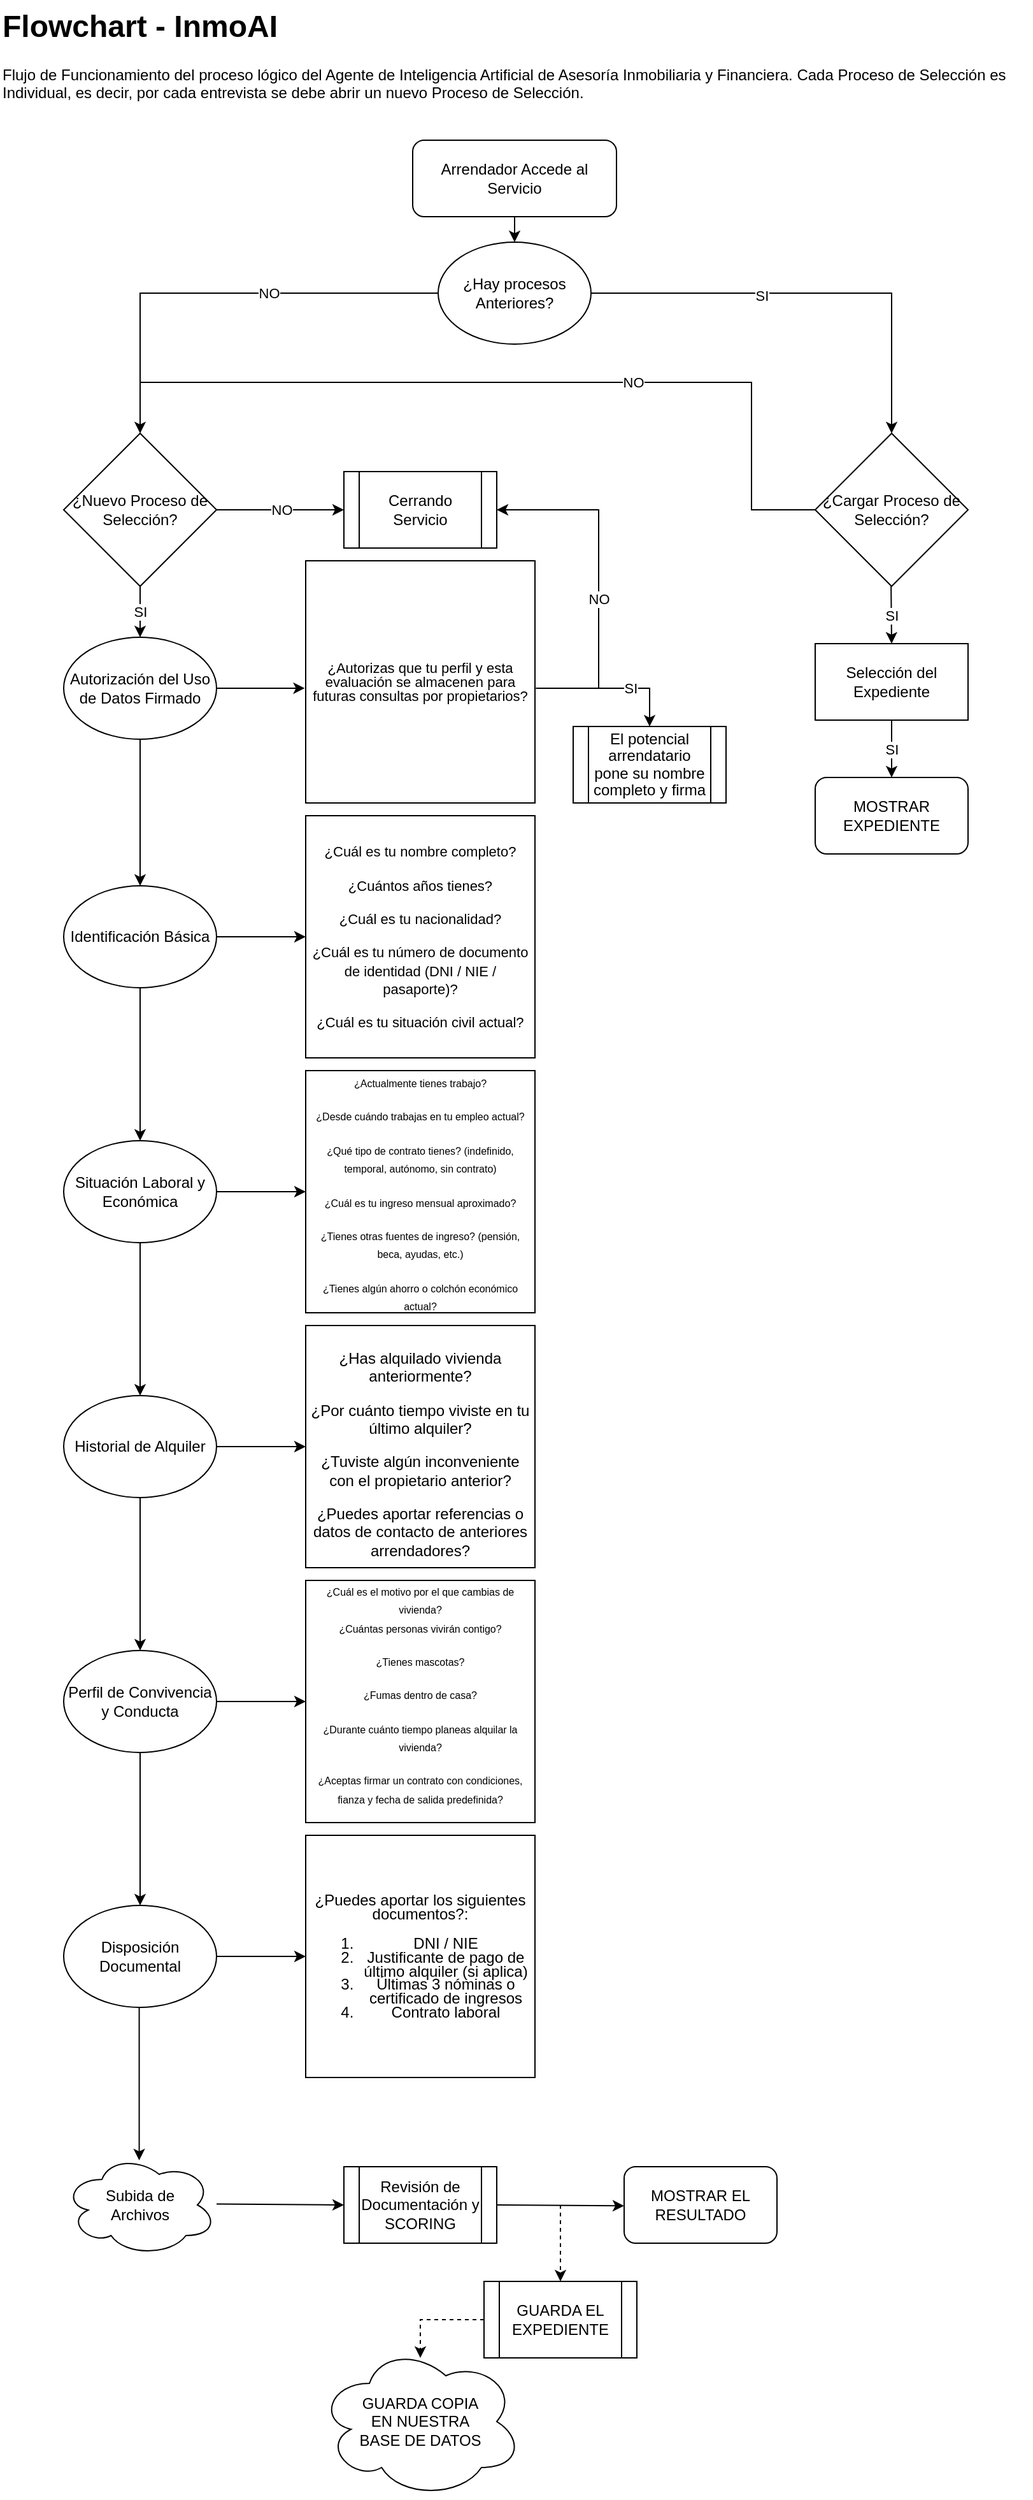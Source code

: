 <mxfile version="28.0.7" pages="2">
  <diagram name="FlowCHART - Procesos de Funcionamiento del Servicio" id="QC0WpeSIacJcMdu3eHI3">
    <mxGraphModel dx="1246" dy="683" grid="1" gridSize="10" guides="1" tooltips="1" connect="1" arrows="1" fold="1" page="1" pageScale="1" pageWidth="827" pageHeight="1169" math="0" shadow="0">
      <root>
        <mxCell id="0" />
        <mxCell id="1" parent="0" />
        <mxCell id="vxSObtCiVAilwYHKDoXp-1" value="&lt;h1 style=&quot;margin-top: 0px;&quot;&gt;Flowchart - InmoAI&lt;/h1&gt;Flujo de Funcionamiento del proceso lógico del Agente de Inteligencia Artificial de Asesoría Inmobiliaria y Financiera. Cada Proceso de Selección es Individual, es decir, por cada entrevista se debe abrir un nuevo Proceso de Selección." style="text;html=1;whiteSpace=wrap;overflow=hidden;rounded=0;" parent="1" vertex="1">
          <mxGeometry x="10" y="10" width="810" height="120" as="geometry" />
        </mxCell>
        <mxCell id="vxSObtCiVAilwYHKDoXp-2" value="Arrendador Accede al Servicio" style="rounded=1;whiteSpace=wrap;html=1;" parent="1" vertex="1">
          <mxGeometry x="334" y="120" width="160" height="60" as="geometry" />
        </mxCell>
        <mxCell id="vxSObtCiVAilwYHKDoXp-6" value="¿Nuevo Proceso de Selección?" style="rhombus;whiteSpace=wrap;html=1;" parent="1" vertex="1">
          <mxGeometry x="60" y="350" width="120" height="120" as="geometry" />
        </mxCell>
        <mxCell id="vxSObtCiVAilwYHKDoXp-7" value="" style="endArrow=classic;html=1;rounded=0;exitX=1;exitY=0.5;exitDx=0;exitDy=0;" parent="1" source="vxSObtCiVAilwYHKDoXp-6" edge="1">
          <mxGeometry width="50" height="50" relative="1" as="geometry">
            <mxPoint x="310" y="460" as="sourcePoint" />
            <mxPoint x="280" y="410" as="targetPoint" />
          </mxGeometry>
        </mxCell>
        <mxCell id="vxSObtCiVAilwYHKDoXp-8" value="&lt;div&gt;NO&lt;/div&gt;" style="edgeLabel;html=1;align=center;verticalAlign=middle;resizable=0;points=[];" parent="vxSObtCiVAilwYHKDoXp-7" vertex="1" connectable="0">
          <mxGeometry x="0.273" relative="1" as="geometry">
            <mxPoint x="-13" as="offset" />
          </mxGeometry>
        </mxCell>
        <mxCell id="vxSObtCiVAilwYHKDoXp-9" value="" style="endArrow=classic;html=1;rounded=0;exitX=1;exitY=0.5;exitDx=0;exitDy=0;" parent="1" edge="1">
          <mxGeometry width="50" height="50" relative="1" as="geometry">
            <mxPoint x="120" y="470" as="sourcePoint" />
            <mxPoint x="120" y="510" as="targetPoint" />
          </mxGeometry>
        </mxCell>
        <mxCell id="vxSObtCiVAilwYHKDoXp-10" value="&lt;div&gt;SI&lt;/div&gt;" style="edgeLabel;html=1;align=center;verticalAlign=middle;resizable=0;points=[];" parent="vxSObtCiVAilwYHKDoXp-9" vertex="1" connectable="0">
          <mxGeometry x="0.273" relative="1" as="geometry">
            <mxPoint y="-6" as="offset" />
          </mxGeometry>
        </mxCell>
        <mxCell id="vxSObtCiVAilwYHKDoXp-12" value="Cerrando Servicio" style="shape=process;whiteSpace=wrap;html=1;backgroundOutline=1;" parent="1" vertex="1">
          <mxGeometry x="280" y="380" width="120" height="60" as="geometry" />
        </mxCell>
        <mxCell id="vxSObtCiVAilwYHKDoXp-13" value="¿Hay procesos Anteriores?" style="ellipse;whiteSpace=wrap;html=1;" parent="1" vertex="1">
          <mxGeometry x="354" y="200" width="120" height="80" as="geometry" />
        </mxCell>
        <mxCell id="vxSObtCiVAilwYHKDoXp-14" value="" style="endArrow=classic;html=1;rounded=0;exitX=0;exitY=0.5;exitDx=0;exitDy=0;entryX=0.5;entryY=0;entryDx=0;entryDy=0;" parent="1" source="vxSObtCiVAilwYHKDoXp-13" target="vxSObtCiVAilwYHKDoXp-6" edge="1">
          <mxGeometry width="50" height="50" relative="1" as="geometry">
            <mxPoint x="260" y="280" as="sourcePoint" />
            <mxPoint x="120" y="240" as="targetPoint" />
            <Array as="points">
              <mxPoint x="120" y="240" />
            </Array>
          </mxGeometry>
        </mxCell>
        <mxCell id="vxSObtCiVAilwYHKDoXp-15" value="NO" style="edgeLabel;html=1;align=center;verticalAlign=middle;resizable=0;points=[];" parent="vxSObtCiVAilwYHKDoXp-14" vertex="1" connectable="0">
          <mxGeometry x="-0.228" y="-1" relative="1" as="geometry">
            <mxPoint y="1" as="offset" />
          </mxGeometry>
        </mxCell>
        <mxCell id="vxSObtCiVAilwYHKDoXp-16" value="" style="endArrow=classic;html=1;rounded=0;exitX=1;exitY=0.5;exitDx=0;exitDy=0;" parent="1" source="vxSObtCiVAilwYHKDoXp-13" edge="1">
          <mxGeometry width="50" height="50" relative="1" as="geometry">
            <mxPoint x="530" y="210" as="sourcePoint" />
            <mxPoint x="710" y="350" as="targetPoint" />
            <Array as="points">
              <mxPoint x="710" y="240" />
            </Array>
          </mxGeometry>
        </mxCell>
        <mxCell id="vxSObtCiVAilwYHKDoXp-17" value="SI" style="edgeLabel;html=1;align=center;verticalAlign=middle;resizable=0;points=[];" parent="vxSObtCiVAilwYHKDoXp-16" vertex="1" connectable="0">
          <mxGeometry x="-0.228" y="-1" relative="1" as="geometry">
            <mxPoint y="1" as="offset" />
          </mxGeometry>
        </mxCell>
        <mxCell id="vxSObtCiVAilwYHKDoXp-18" value="¿Cargar Proceso de Selección?" style="rhombus;whiteSpace=wrap;html=1;" parent="1" vertex="1">
          <mxGeometry x="650" y="350" width="120" height="120" as="geometry" />
        </mxCell>
        <mxCell id="vxSObtCiVAilwYHKDoXp-19" value="" style="endArrow=none;html=1;rounded=0;exitX=0;exitY=0.5;exitDx=0;exitDy=0;endFill=0;" parent="1" source="vxSObtCiVAilwYHKDoXp-18" edge="1">
          <mxGeometry width="50" height="50" relative="1" as="geometry">
            <mxPoint x="594" y="230" as="sourcePoint" />
            <mxPoint x="120" y="310" as="targetPoint" />
            <Array as="points">
              <mxPoint x="600" y="410" />
              <mxPoint x="600" y="310" />
            </Array>
          </mxGeometry>
        </mxCell>
        <mxCell id="vxSObtCiVAilwYHKDoXp-20" value="NO" style="edgeLabel;html=1;align=center;verticalAlign=middle;resizable=0;points=[];" parent="vxSObtCiVAilwYHKDoXp-19" vertex="1" connectable="0">
          <mxGeometry x="-0.228" y="-1" relative="1" as="geometry">
            <mxPoint y="1" as="offset" />
          </mxGeometry>
        </mxCell>
        <mxCell id="vxSObtCiVAilwYHKDoXp-21" value="" style="endArrow=classic;html=1;rounded=0;exitX=1;exitY=0.5;exitDx=0;exitDy=0;entryX=0.5;entryY=0;entryDx=0;entryDy=0;" parent="1" edge="1" target="l1tuXILQuJIKpenNVEcj-8">
          <mxGeometry width="50" height="50" relative="1" as="geometry">
            <mxPoint x="709.58" y="470" as="sourcePoint" />
            <mxPoint x="709.58" y="510" as="targetPoint" />
          </mxGeometry>
        </mxCell>
        <mxCell id="vxSObtCiVAilwYHKDoXp-22" value="&lt;div&gt;SI&lt;/div&gt;" style="edgeLabel;html=1;align=center;verticalAlign=middle;resizable=0;points=[];" parent="vxSObtCiVAilwYHKDoXp-21" vertex="1" connectable="0">
          <mxGeometry x="0.273" relative="1" as="geometry">
            <mxPoint y="-6" as="offset" />
          </mxGeometry>
        </mxCell>
        <mxCell id="vxSObtCiVAilwYHKDoXp-23" value="" style="endArrow=classic;html=1;rounded=0;exitX=0.5;exitY=1;exitDx=0;exitDy=0;entryX=0.5;entryY=0;entryDx=0;entryDy=0;" parent="1" source="vxSObtCiVAilwYHKDoXp-2" target="vxSObtCiVAilwYHKDoXp-13" edge="1">
          <mxGeometry width="50" height="50" relative="1" as="geometry">
            <mxPoint x="310" y="380" as="sourcePoint" />
            <mxPoint x="360" y="330" as="targetPoint" />
          </mxGeometry>
        </mxCell>
        <mxCell id="l1tuXILQuJIKpenNVEcj-1" value="&lt;p data-end=&quot;650&quot; data-start=&quot;622&quot;&gt;&lt;font style=&quot;font-size: 11px;&quot;&gt;¿Cuál es tu nombre completo?&lt;/font&gt;&lt;/p&gt;&lt;p data-end=&quot;675&quot; data-start=&quot;654&quot;&gt;&lt;font style=&quot;font-size: 11px;&quot;&gt;¿Cuántos años tienes?&lt;/font&gt;&lt;/p&gt;&lt;p data-end=&quot;704&quot; data-start=&quot;679&quot;&gt;&lt;font style=&quot;font-size: 11px;&quot;&gt;¿Cuál es tu nacionalidad?&lt;/font&gt;&lt;/p&gt;&lt;p data-end=&quot;777&quot; data-start=&quot;708&quot;&gt;&lt;font style=&quot;font-size: 11px;&quot;&gt;¿Cuál es tu número de documento de identidad (DNI / NIE / pasaporte)?&lt;/font&gt;&lt;/p&gt;&lt;p data-end=&quot;816&quot; data-start=&quot;781&quot;&gt;&lt;font style=&quot;font-size: 11px;&quot;&gt;¿Cuál es tu situación civil actual?&lt;/font&gt;&lt;/p&gt;" style="rounded=0;whiteSpace=wrap;html=1;align=center;" vertex="1" parent="1">
          <mxGeometry x="250" y="650" width="180" height="190" as="geometry" />
        </mxCell>
        <mxCell id="l1tuXILQuJIKpenNVEcj-2" value="" style="endArrow=classic;html=1;rounded=0;exitX=1;exitY=0.5;exitDx=0;exitDy=0;entryX=0;entryY=0.5;entryDx=0;entryDy=0;" edge="1" parent="1" source="l1tuXILQuJIKpenNVEcj-3" target="l1tuXILQuJIKpenNVEcj-1">
          <mxGeometry width="50" height="50" relative="1" as="geometry">
            <mxPoint x="290" y="800" as="sourcePoint" />
            <mxPoint x="220" y="710" as="targetPoint" />
          </mxGeometry>
        </mxCell>
        <mxCell id="l1tuXILQuJIKpenNVEcj-3" value="Identificación Básica" style="ellipse;whiteSpace=wrap;html=1;" vertex="1" parent="1">
          <mxGeometry x="60" y="705" width="120" height="80" as="geometry" />
        </mxCell>
        <mxCell id="l1tuXILQuJIKpenNVEcj-4" value="&lt;div&gt;&lt;font style=&quot;font-size: 8px;&quot;&gt;&lt;br&gt;&lt;/font&gt;&lt;/div&gt;&lt;div&gt;&lt;font style=&quot;font-size: 8px;&quot;&gt;¿Actualmente tienes trabajo?&lt;/font&gt;&lt;p data-end=&quot;1136&quot; data-start=&quot;1093&quot;&gt;&lt;font style=&quot;font-size: 8px;&quot;&gt;¿Desde cuándo trabajas en tu empleo actual?&lt;/font&gt;&lt;/p&gt;&lt;p data-end=&quot;1216&quot; data-start=&quot;1140&quot;&gt;&lt;font style=&quot;font-size: 8px;&quot;&gt;¿Qué tipo de contrato tienes? (indefinido, temporal, autónomo, sin contrato)&lt;/font&gt;&lt;/p&gt;&lt;p data-end=&quot;1259&quot; data-start=&quot;1220&quot;&gt;&lt;font style=&quot;font-size: 8px;&quot;&gt;¿Cuál es tu ingreso mensual aproximado?&lt;/font&gt;&lt;/p&gt;&lt;p data-end=&quot;1327&quot; data-start=&quot;1264&quot;&gt;&lt;font style=&quot;font-size: 8px;&quot;&gt;¿Tienes otras fuentes de ingreso? (pensión, beca, ayudas, etc.)&lt;/font&gt;&lt;/p&gt;&lt;p data-end=&quot;1380&quot; data-start=&quot;1332&quot;&gt;&lt;font style=&quot;font-size: 8px;&quot;&gt;¿Tienes algún ahorro o colchón económico actual?&lt;/font&gt;&lt;/p&gt;&lt;/div&gt;" style="rounded=0;whiteSpace=wrap;html=1;align=center;" vertex="1" parent="1">
          <mxGeometry x="250" y="850" width="180" height="190" as="geometry" />
        </mxCell>
        <mxCell id="l1tuXILQuJIKpenNVEcj-5" value="Situación Laboral y Económica" style="ellipse;whiteSpace=wrap;html=1;" vertex="1" parent="1">
          <mxGeometry x="60" y="905" width="120" height="80" as="geometry" />
        </mxCell>
        <mxCell id="l1tuXILQuJIKpenNVEcj-6" value="" style="endArrow=classic;html=1;rounded=0;exitX=0.5;exitY=1;exitDx=0;exitDy=0;entryX=0.5;entryY=0;entryDx=0;entryDy=0;" edge="1" parent="1" source="l1tuXILQuJIKpenNVEcj-3" target="l1tuXILQuJIKpenNVEcj-5">
          <mxGeometry width="50" height="50" relative="1" as="geometry">
            <mxPoint x="160" y="810" as="sourcePoint" />
            <mxPoint x="230" y="810" as="targetPoint" />
          </mxGeometry>
        </mxCell>
        <mxCell id="l1tuXILQuJIKpenNVEcj-7" value="" style="endArrow=classic;html=1;rounded=0;exitX=1;exitY=0.5;exitDx=0;exitDy=0;entryX=0;entryY=0.5;entryDx=0;entryDy=0;" edge="1" parent="1" source="l1tuXILQuJIKpenNVEcj-5" target="l1tuXILQuJIKpenNVEcj-4">
          <mxGeometry width="50" height="50" relative="1" as="geometry">
            <mxPoint x="210" y="740" as="sourcePoint" />
            <mxPoint x="280" y="740" as="targetPoint" />
          </mxGeometry>
        </mxCell>
        <mxCell id="l1tuXILQuJIKpenNVEcj-8" value="Selección del Expediente" style="rounded=0;whiteSpace=wrap;html=1;" vertex="1" parent="1">
          <mxGeometry x="650" y="515" width="120" height="60" as="geometry" />
        </mxCell>
        <mxCell id="l1tuXILQuJIKpenNVEcj-11" value="" style="endArrow=classic;html=1;rounded=0;exitX=0.5;exitY=1;exitDx=0;exitDy=0;entryX=0.5;entryY=0;entryDx=0;entryDy=0;" edge="1" parent="1" source="l1tuXILQuJIKpenNVEcj-8">
          <mxGeometry width="50" height="50" relative="1" as="geometry">
            <mxPoint x="709.58" y="575" as="sourcePoint" />
            <mxPoint x="710.0" y="620" as="targetPoint" />
          </mxGeometry>
        </mxCell>
        <mxCell id="l1tuXILQuJIKpenNVEcj-12" value="&lt;div&gt;SI&lt;/div&gt;" style="edgeLabel;html=1;align=center;verticalAlign=middle;resizable=0;points=[];" vertex="1" connectable="0" parent="l1tuXILQuJIKpenNVEcj-11">
          <mxGeometry x="0.273" relative="1" as="geometry">
            <mxPoint y="-6" as="offset" />
          </mxGeometry>
        </mxCell>
        <mxCell id="l1tuXILQuJIKpenNVEcj-13" value="&lt;div&gt;&lt;p data-end=&quot;1594&quot; data-start=&quot;1556&quot;&gt;¿Has alquilado vivienda anteriormente?&lt;/p&gt;&lt;p data-end=&quot;1648&quot; data-start=&quot;1599&quot;&gt;¿Por cuánto tiempo viviste en tu último alquiler?&lt;/p&gt;&lt;p data-end=&quot;1710&quot; data-start=&quot;1653&quot;&gt;¿Tuviste algún inconveniente con el propietario anterior?&lt;/p&gt;¿Puedes aportar referencias o datos de contacto de anteriores arrendadores?&lt;/div&gt;" style="rounded=0;whiteSpace=wrap;html=1;align=center;" vertex="1" parent="1">
          <mxGeometry x="250" y="1050" width="180" height="190" as="geometry" />
        </mxCell>
        <mxCell id="l1tuXILQuJIKpenNVEcj-14" value="Historial de Alquiler" style="ellipse;whiteSpace=wrap;html=1;" vertex="1" parent="1">
          <mxGeometry x="60" y="1105" width="120" height="80" as="geometry" />
        </mxCell>
        <mxCell id="l1tuXILQuJIKpenNVEcj-15" value="" style="endArrow=classic;html=1;rounded=0;exitX=1;exitY=0.5;exitDx=0;exitDy=0;entryX=0;entryY=0.5;entryDx=0;entryDy=0;" edge="1" parent="1" source="l1tuXILQuJIKpenNVEcj-14" target="l1tuXILQuJIKpenNVEcj-13">
          <mxGeometry width="50" height="50" relative="1" as="geometry">
            <mxPoint x="170" y="1105" as="sourcePoint" />
            <mxPoint x="240" y="1105" as="targetPoint" />
          </mxGeometry>
        </mxCell>
        <mxCell id="l1tuXILQuJIKpenNVEcj-16" value="" style="endArrow=classic;html=1;rounded=0;exitX=0.5;exitY=1;exitDx=0;exitDy=0;entryX=0.5;entryY=0;entryDx=0;entryDy=0;" edge="1" parent="1" source="l1tuXILQuJIKpenNVEcj-5" target="l1tuXILQuJIKpenNVEcj-14">
          <mxGeometry width="50" height="50" relative="1" as="geometry">
            <mxPoint x="140" y="840" as="sourcePoint" />
            <mxPoint x="140" y="960" as="targetPoint" />
          </mxGeometry>
        </mxCell>
        <mxCell id="l1tuXILQuJIKpenNVEcj-17" value="&lt;div&gt;&lt;font style=&quot;font-size: 8px;&quot;&gt;¿Cuál es el motivo por el que cambias de vivienda?&lt;/font&gt;&lt;/div&gt;&lt;div&gt;&lt;font style=&quot;font-size: 8px;&quot;&gt;¿Cuántas personas vivirán contigo?&lt;/font&gt;&lt;/div&gt;&lt;p data-end=&quot;2143&quot; data-start=&quot;2126&quot;&gt;&lt;font style=&quot;font-size: 8px;&quot;&gt;¿Tienes mascotas?&lt;/font&gt;&lt;/p&gt;&lt;p data-end=&quot;2170&quot; data-start=&quot;2148&quot;&gt;&lt;font style=&quot;font-size: 8px;&quot;&gt;¿Fumas dentro de casa?&lt;/font&gt;&lt;/p&gt;&lt;p data-end=&quot;2227&quot; data-start=&quot;2175&quot;&gt;&lt;font style=&quot;font-size: 8px;&quot;&gt;¿Durante cuánto tiempo planeas alquilar la vivienda?&lt;/font&gt;&lt;/p&gt;&lt;p data-end=&quot;2314&quot; data-start=&quot;2232&quot;&gt;&lt;font style=&quot;font-size: 8px;&quot;&gt;¿Aceptas firmar un contrato con condiciones, fianza y fecha de salida predefinida?&lt;/font&gt;&lt;/p&gt;" style="rounded=0;whiteSpace=wrap;html=1;align=center;" vertex="1" parent="1">
          <mxGeometry x="250" y="1250" width="180" height="190" as="geometry" />
        </mxCell>
        <mxCell id="l1tuXILQuJIKpenNVEcj-18" value="Perfil de Convivencia y Conducta" style="ellipse;whiteSpace=wrap;html=1;" vertex="1" parent="1">
          <mxGeometry x="60" y="1305" width="120" height="80" as="geometry" />
        </mxCell>
        <mxCell id="l1tuXILQuJIKpenNVEcj-19" value="" style="endArrow=classic;html=1;rounded=0;exitX=0.5;exitY=1;exitDx=0;exitDy=0;entryX=0.5;entryY=0;entryDx=0;entryDy=0;" edge="1" parent="1" source="l1tuXILQuJIKpenNVEcj-14" target="l1tuXILQuJIKpenNVEcj-18">
          <mxGeometry width="50" height="50" relative="1" as="geometry">
            <mxPoint x="110" y="1060" as="sourcePoint" />
            <mxPoint x="110" y="1180" as="targetPoint" />
          </mxGeometry>
        </mxCell>
        <mxCell id="l1tuXILQuJIKpenNVEcj-20" value="" style="endArrow=classic;html=1;rounded=0;exitX=1;exitY=0.5;exitDx=0;exitDy=0;entryX=0;entryY=0.5;entryDx=0;entryDy=0;" edge="1" parent="1" source="l1tuXILQuJIKpenNVEcj-18" target="l1tuXILQuJIKpenNVEcj-17">
          <mxGeometry width="50" height="50" relative="1" as="geometry">
            <mxPoint x="200" y="1140" as="sourcePoint" />
            <mxPoint x="270" y="1140" as="targetPoint" />
          </mxGeometry>
        </mxCell>
        <mxCell id="l1tuXILQuJIKpenNVEcj-21" value="&lt;div style=&quot;line-height: 90%;&quot;&gt;&lt;div&gt;&lt;p data-end=&quot;2537&quot; data-start=&quot;2492&quot;&gt;&lt;font style=&quot;line-height: 90%;&quot;&gt;¿Puedes aportar los siguientes documentos?:&lt;/font&gt;&lt;/p&gt;&lt;/div&gt;&lt;div&gt;&lt;ol&gt;&lt;li&gt;&lt;font style=&quot;line-height: 90%;&quot;&gt;DNI / NIE&lt;/font&gt;&lt;/li&gt;&lt;li&gt;&lt;font style=&quot;line-height: 90%;&quot;&gt;Justificante de pago de último alquiler (si aplica)&lt;/font&gt;&lt;/li&gt;&lt;li&gt;&lt;font style=&quot;line-height: 90%;&quot;&gt;Últimas 3 nóminas o certificado de ingresos&lt;/font&gt;&lt;/li&gt;&lt;li data-end=&quot;2632&quot; data-start=&quot;2614&quot;&gt;&lt;font style=&quot;line-height: 90%;&quot;&gt;Contrato laboral&lt;/font&gt;&lt;/li&gt;&lt;/ol&gt;&lt;/div&gt;&lt;/div&gt;" style="rounded=0;whiteSpace=wrap;html=1;align=center;" vertex="1" parent="1">
          <mxGeometry x="250" y="1450" width="180" height="190" as="geometry" />
        </mxCell>
        <mxCell id="l1tuXILQuJIKpenNVEcj-22" value="Disposición Documental" style="ellipse;whiteSpace=wrap;html=1;" vertex="1" parent="1">
          <mxGeometry x="60" y="1505" width="120" height="80" as="geometry" />
        </mxCell>
        <mxCell id="l1tuXILQuJIKpenNVEcj-23" value="" style="endArrow=classic;html=1;rounded=0;exitX=0.5;exitY=1;exitDx=0;exitDy=0;entryX=0.5;entryY=0;entryDx=0;entryDy=0;" edge="1" parent="1" source="l1tuXILQuJIKpenNVEcj-18" target="l1tuXILQuJIKpenNVEcj-22">
          <mxGeometry width="50" height="50" relative="1" as="geometry">
            <mxPoint x="200" y="1410" as="sourcePoint" />
            <mxPoint x="200" y="1530" as="targetPoint" />
          </mxGeometry>
        </mxCell>
        <mxCell id="l1tuXILQuJIKpenNVEcj-24" value="" style="endArrow=classic;html=1;rounded=0;exitX=1;exitY=0.5;exitDx=0;exitDy=0;entryX=0;entryY=0.5;entryDx=0;entryDy=0;" edge="1" parent="1" source="l1tuXILQuJIKpenNVEcj-22" target="l1tuXILQuJIKpenNVEcj-21">
          <mxGeometry width="50" height="50" relative="1" as="geometry">
            <mxPoint x="210" y="1400" as="sourcePoint" />
            <mxPoint x="280" y="1400" as="targetPoint" />
          </mxGeometry>
        </mxCell>
        <mxCell id="l1tuXILQuJIKpenNVEcj-25" value="Autorización del Uso de Datos Firmado" style="ellipse;whiteSpace=wrap;html=1;" vertex="1" parent="1">
          <mxGeometry x="60" y="510" width="120" height="80" as="geometry" />
        </mxCell>
        <mxCell id="l1tuXILQuJIKpenNVEcj-26" value="" style="endArrow=classic;html=1;rounded=0;exitX=0.5;exitY=1;exitDx=0;exitDy=0;entryX=0.5;entryY=0;entryDx=0;entryDy=0;" edge="1" parent="1" source="l1tuXILQuJIKpenNVEcj-25" target="l1tuXILQuJIKpenNVEcj-3">
          <mxGeometry width="50" height="50" relative="1" as="geometry">
            <mxPoint x="230" y="600" as="sourcePoint" />
            <mxPoint x="230" y="720" as="targetPoint" />
          </mxGeometry>
        </mxCell>
        <mxCell id="l1tuXILQuJIKpenNVEcj-27" value="" style="endArrow=classic;html=1;rounded=0;exitX=1;exitY=0.5;exitDx=0;exitDy=0;entryX=-0.004;entryY=0.526;entryDx=0;entryDy=0;entryPerimeter=0;" edge="1" parent="1" source="l1tuXILQuJIKpenNVEcj-25" target="l1tuXILQuJIKpenNVEcj-28">
          <mxGeometry width="50" height="50" relative="1" as="geometry">
            <mxPoint x="230" y="570" as="sourcePoint" />
            <mxPoint x="220" y="530" as="targetPoint" />
          </mxGeometry>
        </mxCell>
        <mxCell id="l1tuXILQuJIKpenNVEcj-28" value="&lt;div style=&quot;line-height: 90%;&quot;&gt;&lt;div&gt;&lt;p data-end=&quot;2792&quot; data-start=&quot;2696&quot;&gt;&lt;font style=&quot;font-size: 11px; line-height: 90%;&quot;&gt;¿Autorizas que tu perfil y esta evaluación se almacenen para futuras consultas por propietarios?&lt;/font&gt;&lt;/p&gt;&lt;/div&gt;&lt;/div&gt;" style="rounded=0;whiteSpace=wrap;html=1;align=center;" vertex="1" parent="1">
          <mxGeometry x="250" y="450" width="180" height="190" as="geometry" />
        </mxCell>
        <mxCell id="l1tuXILQuJIKpenNVEcj-29" value="" style="endArrow=none;html=1;rounded=0;endFill=0;exitX=1.004;exitY=0.526;exitDx=0;exitDy=0;exitPerimeter=0;" edge="1" parent="1" source="l1tuXILQuJIKpenNVEcj-28">
          <mxGeometry width="50" height="50" relative="1" as="geometry">
            <mxPoint x="460" y="580" as="sourcePoint" />
            <mxPoint x="480" y="550" as="targetPoint" />
          </mxGeometry>
        </mxCell>
        <mxCell id="l1tuXILQuJIKpenNVEcj-30" value="" style="endArrow=classic;html=1;rounded=0;entryX=1;entryY=0.5;entryDx=0;entryDy=0;" edge="1" parent="1" target="vxSObtCiVAilwYHKDoXp-12">
          <mxGeometry width="50" height="50" relative="1" as="geometry">
            <mxPoint x="480" y="550" as="sourcePoint" />
            <mxPoint x="480" y="410" as="targetPoint" />
            <Array as="points">
              <mxPoint x="480" y="410" />
            </Array>
          </mxGeometry>
        </mxCell>
        <mxCell id="l1tuXILQuJIKpenNVEcj-31" value="NO" style="edgeLabel;html=1;align=center;verticalAlign=middle;resizable=0;points=[];" vertex="1" connectable="0" parent="l1tuXILQuJIKpenNVEcj-30">
          <mxGeometry x="-0.36" relative="1" as="geometry">
            <mxPoint as="offset" />
          </mxGeometry>
        </mxCell>
        <mxCell id="l1tuXILQuJIKpenNVEcj-32" value="" style="endArrow=classic;html=1;rounded=0;" edge="1" parent="1">
          <mxGeometry width="50" height="50" relative="1" as="geometry">
            <mxPoint x="480" y="550" as="sourcePoint" />
            <mxPoint x="520" y="580" as="targetPoint" />
            <Array as="points">
              <mxPoint x="520" y="550" />
            </Array>
          </mxGeometry>
        </mxCell>
        <mxCell id="l1tuXILQuJIKpenNVEcj-34" value="SI" style="edgeLabel;html=1;align=center;verticalAlign=middle;resizable=0;points=[];" vertex="1" connectable="0" parent="l1tuXILQuJIKpenNVEcj-32">
          <mxGeometry x="-0.279" relative="1" as="geometry">
            <mxPoint as="offset" />
          </mxGeometry>
        </mxCell>
        <mxCell id="l1tuXILQuJIKpenNVEcj-36" value="&lt;div style=&quot;line-height: 110%;&quot;&gt;&lt;font&gt;El potencial arrendatario pone su nombre completo y firma&lt;/font&gt;&lt;/div&gt;" style="shape=process;whiteSpace=wrap;html=1;backgroundOutline=1;" vertex="1" parent="1">
          <mxGeometry x="460" y="580" width="120" height="60" as="geometry" />
        </mxCell>
        <mxCell id="l1tuXILQuJIKpenNVEcj-37" value="" style="endArrow=classic;html=1;rounded=0;exitX=0.5;exitY=1;exitDx=0;exitDy=0;entryX=0.5;entryY=0;entryDx=0;entryDy=0;" edge="1" parent="1">
          <mxGeometry width="50" height="50" relative="1" as="geometry">
            <mxPoint x="119.29" y="1585" as="sourcePoint" />
            <mxPoint x="119.29" y="1705" as="targetPoint" />
          </mxGeometry>
        </mxCell>
        <mxCell id="l1tuXILQuJIKpenNVEcj-38" value="&lt;div&gt;Subida de&lt;/div&gt;&lt;div&gt;Archivos&lt;/div&gt;" style="ellipse;shape=cloud;whiteSpace=wrap;html=1;" vertex="1" parent="1">
          <mxGeometry x="60" y="1700" width="120" height="80" as="geometry" />
        </mxCell>
        <mxCell id="l1tuXILQuJIKpenNVEcj-39" value="" style="endArrow=classic;html=1;rounded=0;exitX=1;exitY=0.5;exitDx=0;exitDy=0;entryX=0;entryY=0.5;entryDx=0;entryDy=0;" edge="1" parent="1" target="l1tuXILQuJIKpenNVEcj-40">
          <mxGeometry width="50" height="50" relative="1" as="geometry">
            <mxPoint x="180" y="1739.29" as="sourcePoint" />
            <mxPoint x="250" y="1739.29" as="targetPoint" />
          </mxGeometry>
        </mxCell>
        <mxCell id="l1tuXILQuJIKpenNVEcj-40" value="&lt;div&gt;Revisión de&lt;/div&gt;&lt;div&gt;Documentación y&lt;/div&gt;&lt;div&gt;SCORING&lt;/div&gt;" style="shape=process;whiteSpace=wrap;html=1;backgroundOutline=1;" vertex="1" parent="1">
          <mxGeometry x="280" y="1710" width="120" height="60" as="geometry" />
        </mxCell>
        <mxCell id="l1tuXILQuJIKpenNVEcj-41" value="" style="endArrow=classic;html=1;rounded=0;exitX=1;exitY=0.5;exitDx=0;exitDy=0;entryX=0;entryY=0.5;entryDx=0;entryDy=0;" edge="1" parent="1">
          <mxGeometry width="50" height="50" relative="1" as="geometry">
            <mxPoint x="400" y="1740" as="sourcePoint" />
            <mxPoint x="500" y="1740.71" as="targetPoint" />
          </mxGeometry>
        </mxCell>
        <mxCell id="l1tuXILQuJIKpenNVEcj-42" value="MOSTRAR EL RESULTADO" style="rounded=1;whiteSpace=wrap;html=1;" vertex="1" parent="1">
          <mxGeometry x="500" y="1710" width="120" height="60" as="geometry" />
        </mxCell>
        <mxCell id="l1tuXILQuJIKpenNVEcj-43" value="MOSTRAR EXPEDIENTE" style="rounded=1;whiteSpace=wrap;html=1;" vertex="1" parent="1">
          <mxGeometry x="650" y="620" width="120" height="60" as="geometry" />
        </mxCell>
        <mxCell id="l1tuXILQuJIKpenNVEcj-44" value="" style="endArrow=classic;html=1;rounded=0;dashed=1;" edge="1" parent="1">
          <mxGeometry width="50" height="50" relative="1" as="geometry">
            <mxPoint x="450" y="1740" as="sourcePoint" />
            <mxPoint x="450" y="1800" as="targetPoint" />
          </mxGeometry>
        </mxCell>
        <mxCell id="l1tuXILQuJIKpenNVEcj-45" value="GUARDA EL EXPEDIENTE" style="shape=process;whiteSpace=wrap;html=1;backgroundOutline=1;" vertex="1" parent="1">
          <mxGeometry x="390" y="1800" width="120" height="60" as="geometry" />
        </mxCell>
        <mxCell id="l1tuXILQuJIKpenNVEcj-46" value="" style="endArrow=classic;html=1;rounded=0;dashed=1;exitX=0;exitY=0.5;exitDx=0;exitDy=0;" edge="1" parent="1" source="l1tuXILQuJIKpenNVEcj-45">
          <mxGeometry width="50" height="50" relative="1" as="geometry">
            <mxPoint x="650" y="1780" as="sourcePoint" />
            <mxPoint x="340" y="1860" as="targetPoint" />
            <Array as="points">
              <mxPoint x="340" y="1830" />
            </Array>
          </mxGeometry>
        </mxCell>
        <mxCell id="l1tuXILQuJIKpenNVEcj-47" value="&lt;div&gt;GUARDA COPIA&lt;/div&gt;&lt;div&gt;EN NUESTRA&lt;/div&gt;&lt;div&gt;BASE DE DATOS&lt;/div&gt;" style="ellipse;shape=cloud;whiteSpace=wrap;html=1;" vertex="1" parent="1">
          <mxGeometry x="260" y="1850" width="160" height="120" as="geometry" />
        </mxCell>
      </root>
    </mxGraphModel>
  </diagram>
  <diagram id="mrI4JaP7zhpPSTaSdIJ-" name="FlowCHART - Scoring">
    <mxGraphModel dx="1426" dy="790" grid="1" gridSize="10" guides="1" tooltips="1" connect="1" arrows="1" fold="1" page="1" pageScale="1" pageWidth="827" pageHeight="1169" math="0" shadow="0">
      <root>
        <mxCell id="0" />
        <mxCell id="1" parent="0" />
      </root>
    </mxGraphModel>
  </diagram>
</mxfile>
